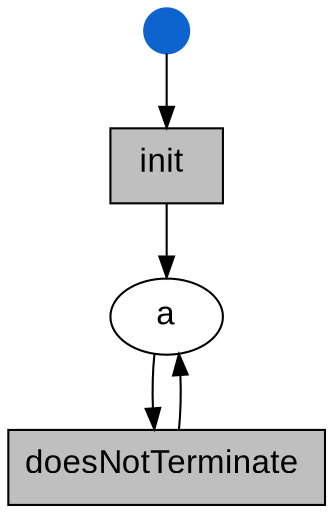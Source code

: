 digraph workflow {
edge [color="#000000"]
graph [bgcolor=transparent]


initial [shape=point; width=0.3; style=filled; color="#0e64ce"; label=""]
a [shape=ellipse; fontname="Arial"; fontsize=16; style=filled; color=black; fillcolor=white;]

1[label=<<FONT POINT-SIZE="16">init</FONT><FONT POINT-SIZE="10" COLOR="blue"> </FONT>>shape=box; fontname="Arial"; style=filled; color=black; fillcolor=gray75;]
2[label=<<FONT POINT-SIZE="16">doesNotTerminate</FONT><FONT POINT-SIZE="10" COLOR="blue"> </FONT>>shape=box; fontname="Arial"; style=filled; color=black; fillcolor=gray75;]

initial -> 1 ; 1 -> a
a -> 2 ; 2 -> a



}
